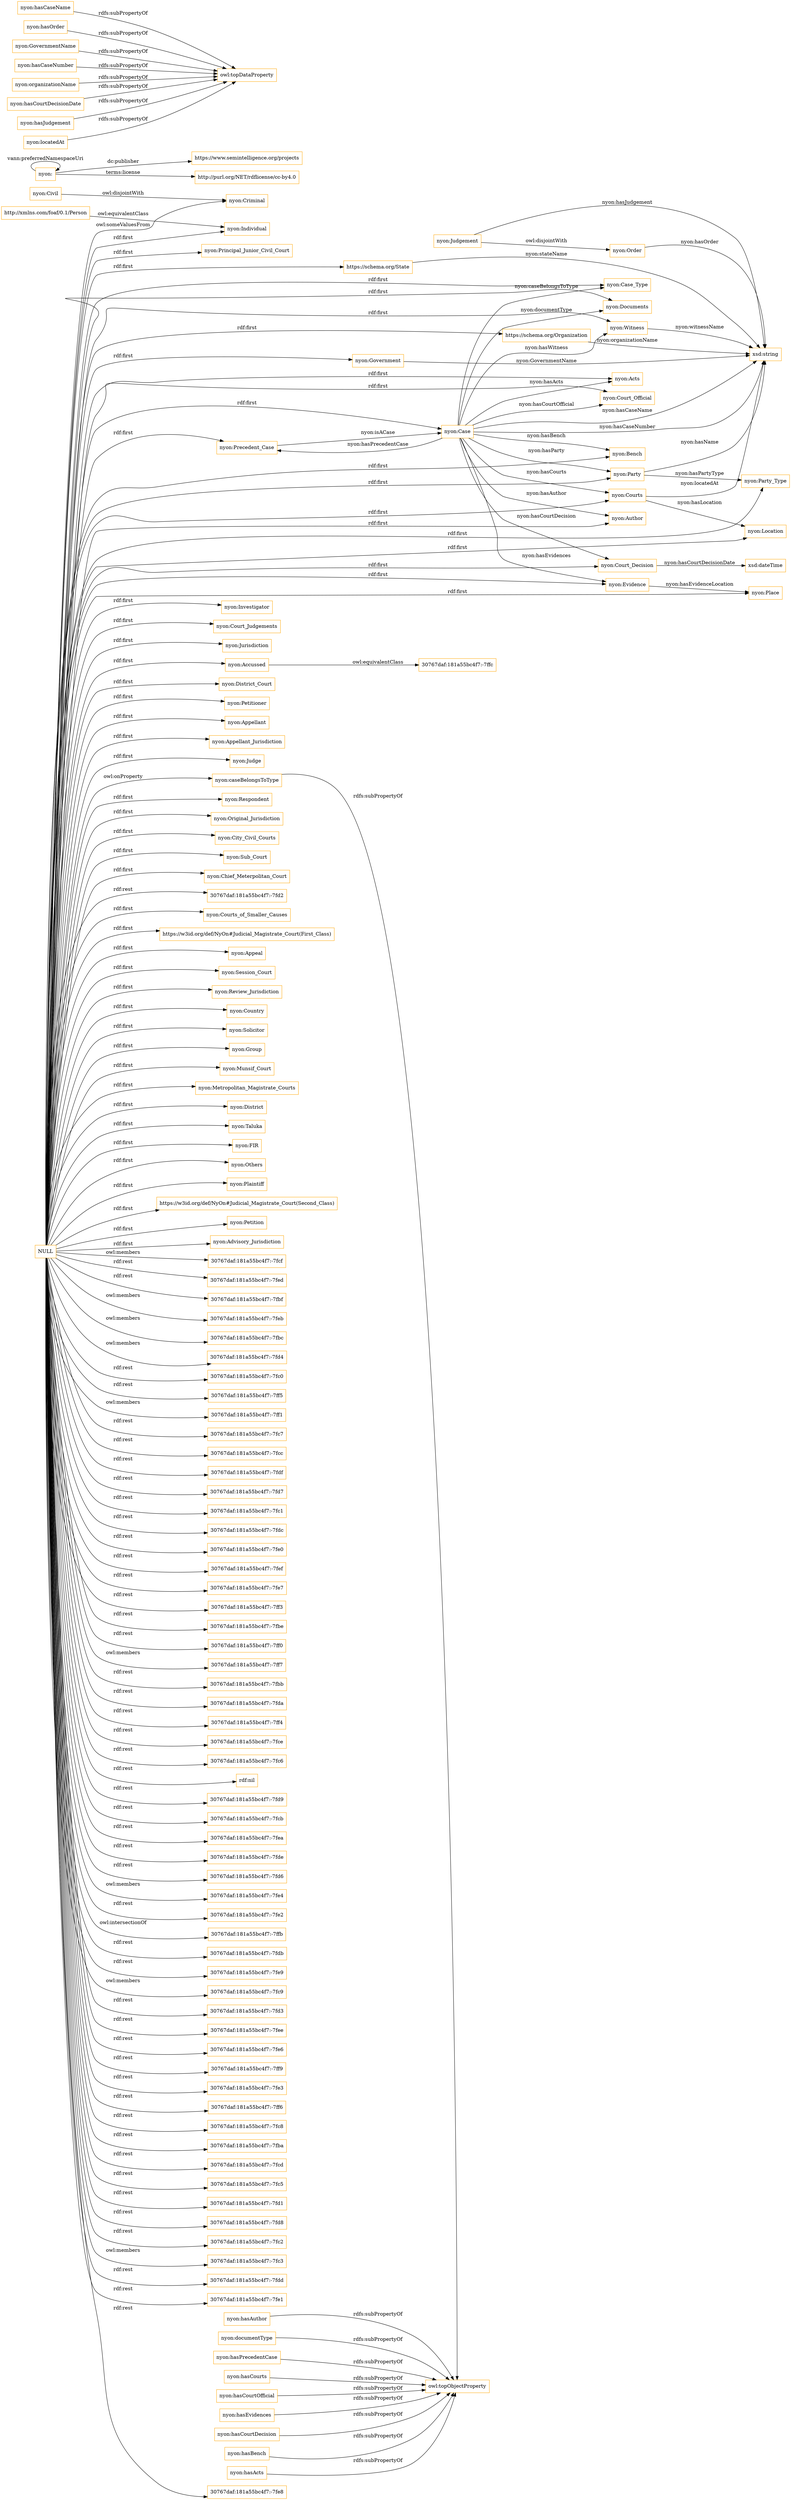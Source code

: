 digraph ar2dtool_diagram { 
rankdir=LR;
size="1501"
node [shape = rectangle, color="orange"]; "nyon:Principal_Junior_Civil_Court" "30767daf:181a55bc4f7:-7ffc" "nyon:Case_Type" "nyon:Investigator" "nyon:Court_Judgements" "nyon:Jurisdiction" "nyon:Criminal" "nyon:Documents" "nyon:District_Court" "nyon:Petitioner" "nyon:Judgement" "nyon:Appellant" "nyon:Location" "nyon:Appellant_Jurisdiction" "nyon:Acts" "nyon:Judge" "http://xmlns.com/foaf/0.1/Person" "nyon:Accussed" "nyon:Respondent" "nyon:Original_Jurisdiction" "nyon:City_Civil_Courts" "nyon:Sub_Court" "nyon:Witness" "nyon:Party_Type" "nyon:Chief_Meterpolitan_Court" "https://schema.org/State" "nyon:Individual" "nyon:Courts_of_Smaller_Causes" "nyon:Precedent_Case" "https://w3id.org/def/NyOn#Judicial_Magistrate_Court(First_Class)" "nyon:Appeal" "nyon:Place" "nyon:Courts" "nyon:Court_Official" "nyon:Evidence" "nyon:Session_Court" "nyon:Review_Jurisdiction" "nyon:Country" "nyon:Solicitor" "nyon:Group" "nyon:Bench" "nyon:Munsif_Court" "nyon:Metropolitan_Magistrate_Courts" "nyon:Case" "https://schema.org/Organization" "nyon:District" "nyon:Party" "nyon:Taluka" "nyon:Court_Decision" "nyon:Order" "nyon:Government" "nyon:FIR" "nyon:Others" "nyon:Plaintiff" "https://w3id.org/def/NyOn#Judicial_Magistrate_Court(Second_Class)" "nyon:Petition" "nyon:Civil" "nyon:Author" "nyon:Advisory_Jurisdiction" ; /*classes style*/
	"nyon:" -> "https://www.semintelligence.org/projects" [ label = "dc:publisher" ];
	"nyon:" -> "nyon:" [ label = "vann:preferredNamespaceUri" ];
	"nyon:" -> "http://purl.org/NET/rdflicense/cc-by4.0" [ label = "terms:license" ];
	"NULL" -> "nyon:Author" [ label = "rdf:first" ];
	"NULL" -> "nyon:Taluka" [ label = "rdf:first" ];
	"NULL" -> "nyon:Location" [ label = "rdf:first" ];
	"NULL" -> "30767daf:181a55bc4f7:-7fcf" [ label = "owl:members" ];
	"NULL" -> "30767daf:181a55bc4f7:-7fed" [ label = "rdf:rest" ];
	"NULL" -> "30767daf:181a55bc4f7:-7fbf" [ label = "rdf:rest" ];
	"NULL" -> "30767daf:181a55bc4f7:-7feb" [ label = "owl:members" ];
	"NULL" -> "nyon:Judge" [ label = "rdf:first" ];
	"NULL" -> "nyon:Court_Official" [ label = "rdf:first" ];
	"NULL" -> "nyon:Country" [ label = "rdf:first" ];
	"NULL" -> "nyon:Courts" [ label = "rdf:first" ];
	"NULL" -> "nyon:Criminal" [ label = "owl:someValuesFrom" ];
	"NULL" -> "nyon:Petitioner" [ label = "rdf:first" ];
	"NULL" -> "30767daf:181a55bc4f7:-7fbc" [ label = "owl:members" ];
	"NULL" -> "30767daf:181a55bc4f7:-7fd4" [ label = "owl:members" ];
	"NULL" -> "30767daf:181a55bc4f7:-7fc0" [ label = "rdf:rest" ];
	"NULL" -> "30767daf:181a55bc4f7:-7ff5" [ label = "rdf:rest" ];
	"NULL" -> "30767daf:181a55bc4f7:-7ff1" [ label = "owl:members" ];
	"NULL" -> "30767daf:181a55bc4f7:-7fc7" [ label = "rdf:rest" ];
	"NULL" -> "nyon:Chief_Meterpolitan_Court" [ label = "rdf:first" ];
	"NULL" -> "nyon:Session_Court" [ label = "rdf:first" ];
	"NULL" -> "https://schema.org/State" [ label = "rdf:first" ];
	"NULL" -> "30767daf:181a55bc4f7:-7fcc" [ label = "rdf:rest" ];
	"NULL" -> "30767daf:181a55bc4f7:-7fdf" [ label = "rdf:rest" ];
	"NULL" -> "30767daf:181a55bc4f7:-7fd7" [ label = "rdf:rest" ];
	"NULL" -> "nyon:Party_Type" [ label = "rdf:first" ];
	"NULL" -> "nyon:Appellant_Jurisdiction" [ label = "rdf:first" ];
	"NULL" -> "30767daf:181a55bc4f7:-7fc1" [ label = "rdf:rest" ];
	"NULL" -> "30767daf:181a55bc4f7:-7fdc" [ label = "rdf:rest" ];
	"NULL" -> "nyon:Documents" [ label = "rdf:first" ];
	"NULL" -> "nyon:Appellant" [ label = "rdf:first" ];
	"NULL" -> "nyon:Bench" [ label = "rdf:first" ];
	"NULL" -> "nyon:Acts" [ label = "rdf:first" ];
	"NULL" -> "30767daf:181a55bc4f7:-7fe0" [ label = "rdf:rest" ];
	"NULL" -> "30767daf:181a55bc4f7:-7fef" [ label = "rdf:rest" ];
	"NULL" -> "30767daf:181a55bc4f7:-7fe7" [ label = "rdf:rest" ];
	"NULL" -> "30767daf:181a55bc4f7:-7ff3" [ label = "rdf:rest" ];
	"NULL" -> "nyon:Investigator" [ label = "rdf:first" ];
	"NULL" -> "nyon:Courts_of_Smaller_Causes" [ label = "rdf:first" ];
	"NULL" -> "30767daf:181a55bc4f7:-7fbe" [ label = "rdf:rest" ];
	"NULL" -> "nyon:Solicitor" [ label = "rdf:first" ];
	"NULL" -> "https://w3id.org/def/NyOn#Judicial_Magistrate_Court(First_Class)" [ label = "rdf:first" ];
	"NULL" -> "nyon:Party" [ label = "rdf:first" ];
	"NULL" -> "30767daf:181a55bc4f7:-7ff0" [ label = "rdf:rest" ];
	"NULL" -> "30767daf:181a55bc4f7:-7ff7" [ label = "owl:members" ];
	"NULL" -> "nyon:Group" [ label = "rdf:first" ];
	"NULL" -> "nyon:Accussed" [ label = "rdf:first" ];
	"NULL" -> "nyon:Witness" [ label = "rdf:first" ];
	"NULL" -> "30767daf:181a55bc4f7:-7fbb" [ label = "rdf:rest" ];
	"NULL" -> "30767daf:181a55bc4f7:-7fda" [ label = "rdf:rest" ];
	"NULL" -> "30767daf:181a55bc4f7:-7ff4" [ label = "rdf:rest" ];
	"NULL" -> "30767daf:181a55bc4f7:-7fce" [ label = "rdf:rest" ];
	"NULL" -> "nyon:Case" [ label = "rdf:first" ];
	"NULL" -> "30767daf:181a55bc4f7:-7fc6" [ label = "rdf:rest" ];
	"NULL" -> "rdf:nil" [ label = "rdf:rest" ];
	"NULL" -> "https://schema.org/Organization" [ label = "rdf:first" ];
	"NULL" -> "30767daf:181a55bc4f7:-7fd9" [ label = "rdf:rest" ];
	"NULL" -> "30767daf:181a55bc4f7:-7fcb" [ label = "rdf:rest" ];
	"NULL" -> "nyon:Others" [ label = "rdf:first" ];
	"NULL" -> "nyon:Munsif_Court" [ label = "rdf:first" ];
	"NULL" -> "nyon:Principal_Junior_Civil_Court" [ label = "rdf:first" ];
	"NULL" -> "30767daf:181a55bc4f7:-7fea" [ label = "rdf:rest" ];
	"NULL" -> "30767daf:181a55bc4f7:-7fde" [ label = "rdf:rest" ];
	"NULL" -> "nyon:Respondent" [ label = "rdf:first" ];
	"NULL" -> "nyon:Court_Judgements" [ label = "rdf:first" ];
	"NULL" -> "nyon:District" [ label = "rdf:first" ];
	"NULL" -> "30767daf:181a55bc4f7:-7fd6" [ label = "rdf:rest" ];
	"NULL" -> "nyon:Precedent_Case" [ label = "rdf:first" ];
	"NULL" -> "30767daf:181a55bc4f7:-7fe4" [ label = "owl:members" ];
	"NULL" -> "30767daf:181a55bc4f7:-7fe2" [ label = "rdf:rest" ];
	"NULL" -> "nyon:FIR" [ label = "rdf:first" ];
	"NULL" -> "30767daf:181a55bc4f7:-7ffb" [ label = "owl:intersectionOf" ];
	"NULL" -> "30767daf:181a55bc4f7:-7fdb" [ label = "rdf:rest" ];
	"NULL" -> "30767daf:181a55bc4f7:-7fe9" [ label = "rdf:rest" ];
	"NULL" -> "30767daf:181a55bc4f7:-7fc9" [ label = "owl:members" ];
	"NULL" -> "nyon:Petition" [ label = "rdf:first" ];
	"NULL" -> "nyon:Review_Jurisdiction" [ label = "rdf:first" ];
	"NULL" -> "30767daf:181a55bc4f7:-7fd3" [ label = "rdf:rest" ];
	"NULL" -> "nyon:Sub_Court" [ label = "rdf:first" ];
	"NULL" -> "30767daf:181a55bc4f7:-7fee" [ label = "rdf:rest" ];
	"NULL" -> "30767daf:181a55bc4f7:-7fe6" [ label = "rdf:rest" ];
	"NULL" -> "nyon:Original_Jurisdiction" [ label = "rdf:first" ];
	"NULL" -> "30767daf:181a55bc4f7:-7ff9" [ label = "rdf:rest" ];
	"NULL" -> "nyon:Case_Type" [ label = "rdf:first" ];
	"NULL" -> "nyon:Metropolitan_Magistrate_Courts" [ label = "rdf:first" ];
	"NULL" -> "30767daf:181a55bc4f7:-7fe3" [ label = "rdf:rest" ];
	"NULL" -> "nyon:Plaintiff" [ label = "rdf:first" ];
	"NULL" -> "30767daf:181a55bc4f7:-7ff6" [ label = "rdf:rest" ];
	"NULL" -> "nyon:Court_Decision" [ label = "rdf:first" ];
	"NULL" -> "nyon:City_Civil_Courts" [ label = "rdf:first" ];
	"NULL" -> "30767daf:181a55bc4f7:-7fc8" [ label = "rdf:rest" ];
	"NULL" -> "30767daf:181a55bc4f7:-7fba" [ label = "rdf:rest" ];
	"NULL" -> "30767daf:181a55bc4f7:-7fcd" [ label = "rdf:rest" ];
	"NULL" -> "30767daf:181a55bc4f7:-7fc5" [ label = "rdf:rest" ];
	"NULL" -> "nyon:District_Court" [ label = "rdf:first" ];
	"NULL" -> "nyon:Evidence" [ label = "rdf:first" ];
	"NULL" -> "nyon:Place" [ label = "rdf:first" ];
	"NULL" -> "nyon:Government" [ label = "rdf:first" ];
	"NULL" -> "30767daf:181a55bc4f7:-7fd1" [ label = "rdf:rest" ];
	"NULL" -> "30767daf:181a55bc4f7:-7fd8" [ label = "rdf:rest" ];
	"NULL" -> "nyon:Appeal" [ label = "rdf:first" ];
	"NULL" -> "30767daf:181a55bc4f7:-7fc2" [ label = "rdf:rest" ];
	"NULL" -> "30767daf:181a55bc4f7:-7fc3" [ label = "owl:members" ];
	"NULL" -> "30767daf:181a55bc4f7:-7fdd" [ label = "rdf:rest" ];
	"NULL" -> "https://w3id.org/def/NyOn#Judicial_Magistrate_Court(Second_Class)" [ label = "rdf:first" ];
	"NULL" -> "30767daf:181a55bc4f7:-7fe1" [ label = "rdf:rest" ];
	"NULL" -> "nyon:Jurisdiction" [ label = "rdf:first" ];
	"NULL" -> "nyon:Advisory_Jurisdiction" [ label = "rdf:first" ];
	"NULL" -> "30767daf:181a55bc4f7:-7fe8" [ label = "rdf:rest" ];
	"NULL" -> "nyon:Individual" [ label = "rdf:first" ];
	"NULL" -> "nyon:caseBelongsToType" [ label = "owl:onProperty" ];
	"NULL" -> "30767daf:181a55bc4f7:-7fd2" [ label = "rdf:rest" ];
	"nyon:hasCaseName" -> "owl:topDataProperty" [ label = "rdfs:subPropertyOf" ];
	"nyon:documentType" -> "owl:topObjectProperty" [ label = "rdfs:subPropertyOf" ];
	"nyon:hasOrder" -> "owl:topDataProperty" [ label = "rdfs:subPropertyOf" ];
	"nyon:caseBelongsToType" -> "owl:topObjectProperty" [ label = "rdfs:subPropertyOf" ];
	"nyon:hasPrecedentCase" -> "owl:topObjectProperty" [ label = "rdfs:subPropertyOf" ];
	"nyon:Accussed" -> "30767daf:181a55bc4f7:-7ffc" [ label = "owl:equivalentClass" ];
	"nyon:Judgement" -> "nyon:Order" [ label = "owl:disjointWith" ];
	"nyon:GovernmentName" -> "owl:topDataProperty" [ label = "rdfs:subPropertyOf" ];
	"nyon:Civil" -> "nyon:Criminal" [ label = "owl:disjointWith" ];
	"nyon:hasCaseNumber" -> "owl:topDataProperty" [ label = "rdfs:subPropertyOf" ];
	"nyon:hasCourts" -> "owl:topObjectProperty" [ label = "rdfs:subPropertyOf" ];
	"http://xmlns.com/foaf/0.1/Person" -> "nyon:Individual" [ label = "owl:equivalentClass" ];
	"nyon:hasCourtOfficial" -> "owl:topObjectProperty" [ label = "rdfs:subPropertyOf" ];
	"nyon:hasEvidences" -> "owl:topObjectProperty" [ label = "rdfs:subPropertyOf" ];
	"nyon:hasCourtDecision" -> "owl:topObjectProperty" [ label = "rdfs:subPropertyOf" ];
	"nyon:hasBench" -> "owl:topObjectProperty" [ label = "rdfs:subPropertyOf" ];
	"nyon:organizationName" -> "owl:topDataProperty" [ label = "rdfs:subPropertyOf" ];
	"nyon:hasActs" -> "owl:topObjectProperty" [ label = "rdfs:subPropertyOf" ];
	"nyon:hasCourtDecisionDate" -> "owl:topDataProperty" [ label = "rdfs:subPropertyOf" ];
	"nyon:hasJudgement" -> "owl:topDataProperty" [ label = "rdfs:subPropertyOf" ];
	"nyon:locatedAt" -> "owl:topDataProperty" [ label = "rdfs:subPropertyOf" ];
	"nyon:hasAuthor" -> "owl:topObjectProperty" [ label = "rdfs:subPropertyOf" ];
	"nyon:Evidence" -> "nyon:Place" [ label = "nyon:hasEvidenceLocation" ];
	"nyon:Case" -> "xsd:string" [ label = "nyon:hasCaseName" ];
	"nyon:Party" -> "xsd:string" [ label = "nyon:hasName" ];
	"nyon:Case" -> "xsd:string" [ label = "nyon:hasCaseNumber" ];
	"nyon:Case" -> "nyon:Witness" [ label = "nyon:hasWitness" ];
	"nyon:Courts" -> "xsd:string" [ label = "nyon:locatedAt" ];
	"nyon:Court_Decision" -> "xsd:dateTime" [ label = "nyon:hasCourtDecisionDate" ];
	"nyon:Order" -> "xsd:string" [ label = "nyon:hasOrder" ];
	"nyon:Case" -> "nyon:Court_Decision" [ label = "nyon:hasCourtDecision" ];
	"nyon:Courts" -> "nyon:Location" [ label = "nyon:hasLocation" ];
	"nyon:Case" -> "nyon:Court_Official" [ label = "nyon:hasCourtOfficial" ];
	"nyon:Case" -> "nyon:Party" [ label = "nyon:hasParty" ];
	"nyon:Case" -> "nyon:Acts" [ label = "nyon:hasActs" ];
	"nyon:Judgement" -> "xsd:string" [ label = "nyon:hasJudgement" ];
	"nyon:Government" -> "xsd:string" [ label = "nyon:GovernmentName" ];
	"nyon:Case" -> "nyon:Author" [ label = "nyon:hasAuthor" ];
	"nyon:Witness" -> "xsd:string" [ label = "nyon:witnessName" ];
	"https://schema.org/State" -> "xsd:string" [ label = "nyon:stateName" ];
	"nyon:Party" -> "nyon:Party_Type" [ label = "nyon:hasPartyType" ];
	"nyon:Precedent_Case" -> "nyon:Case" [ label = "nyon:isACase" ];
	"nyon:Case" -> "nyon:Courts" [ label = "nyon:hasCourts" ];
	"nyon:Case" -> "nyon:Precedent_Case" [ label = "nyon:hasPrecedentCase" ];
	"nyon:Case" -> "nyon:Case_Type" [ label = "nyon:caseBelongsToType" ];
	"https://schema.org/Organization" -> "xsd:string" [ label = "nyon:organizationName" ];
	"nyon:Case" -> "nyon:Bench" [ label = "nyon:hasBench" ];
	"nyon:Case" -> "nyon:Documents" [ label = "nyon:documentType" ];
	"nyon:Case" -> "nyon:Evidence" [ label = "nyon:hasEvidences" ];

}

